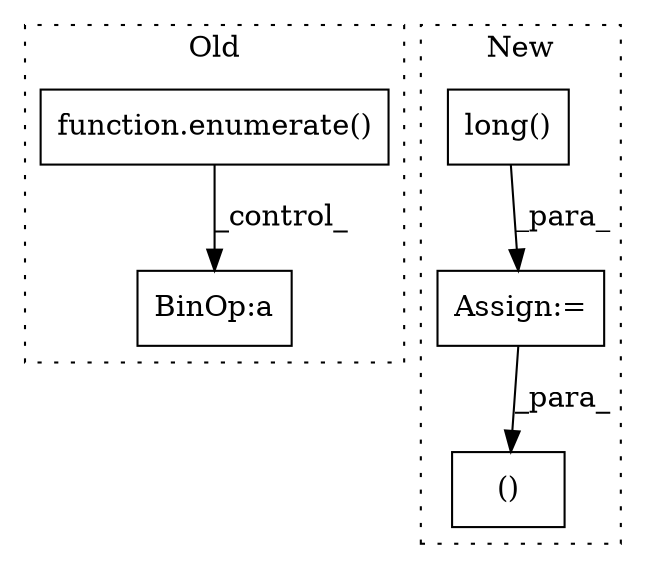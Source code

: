 digraph G {
subgraph cluster0 {
1 [label="function.enumerate()" a="75" s="17350,17361" l="10,1" shape="box"];
4 [label="BinOp:a" a="82" s="19212" l="3" shape="box"];
label = "Old";
style="dotted";
}
subgraph cluster1 {
2 [label="long()" a="75" s="17731" l="35" shape="box"];
3 [label="Assign:=" a="68" s="17728" l="3" shape="box"];
5 [label="()" a="54" s="19350" l="9" shape="box"];
label = "New";
style="dotted";
}
1 -> 4 [label="_control_"];
2 -> 3 [label="_para_"];
3 -> 5 [label="_para_"];
}